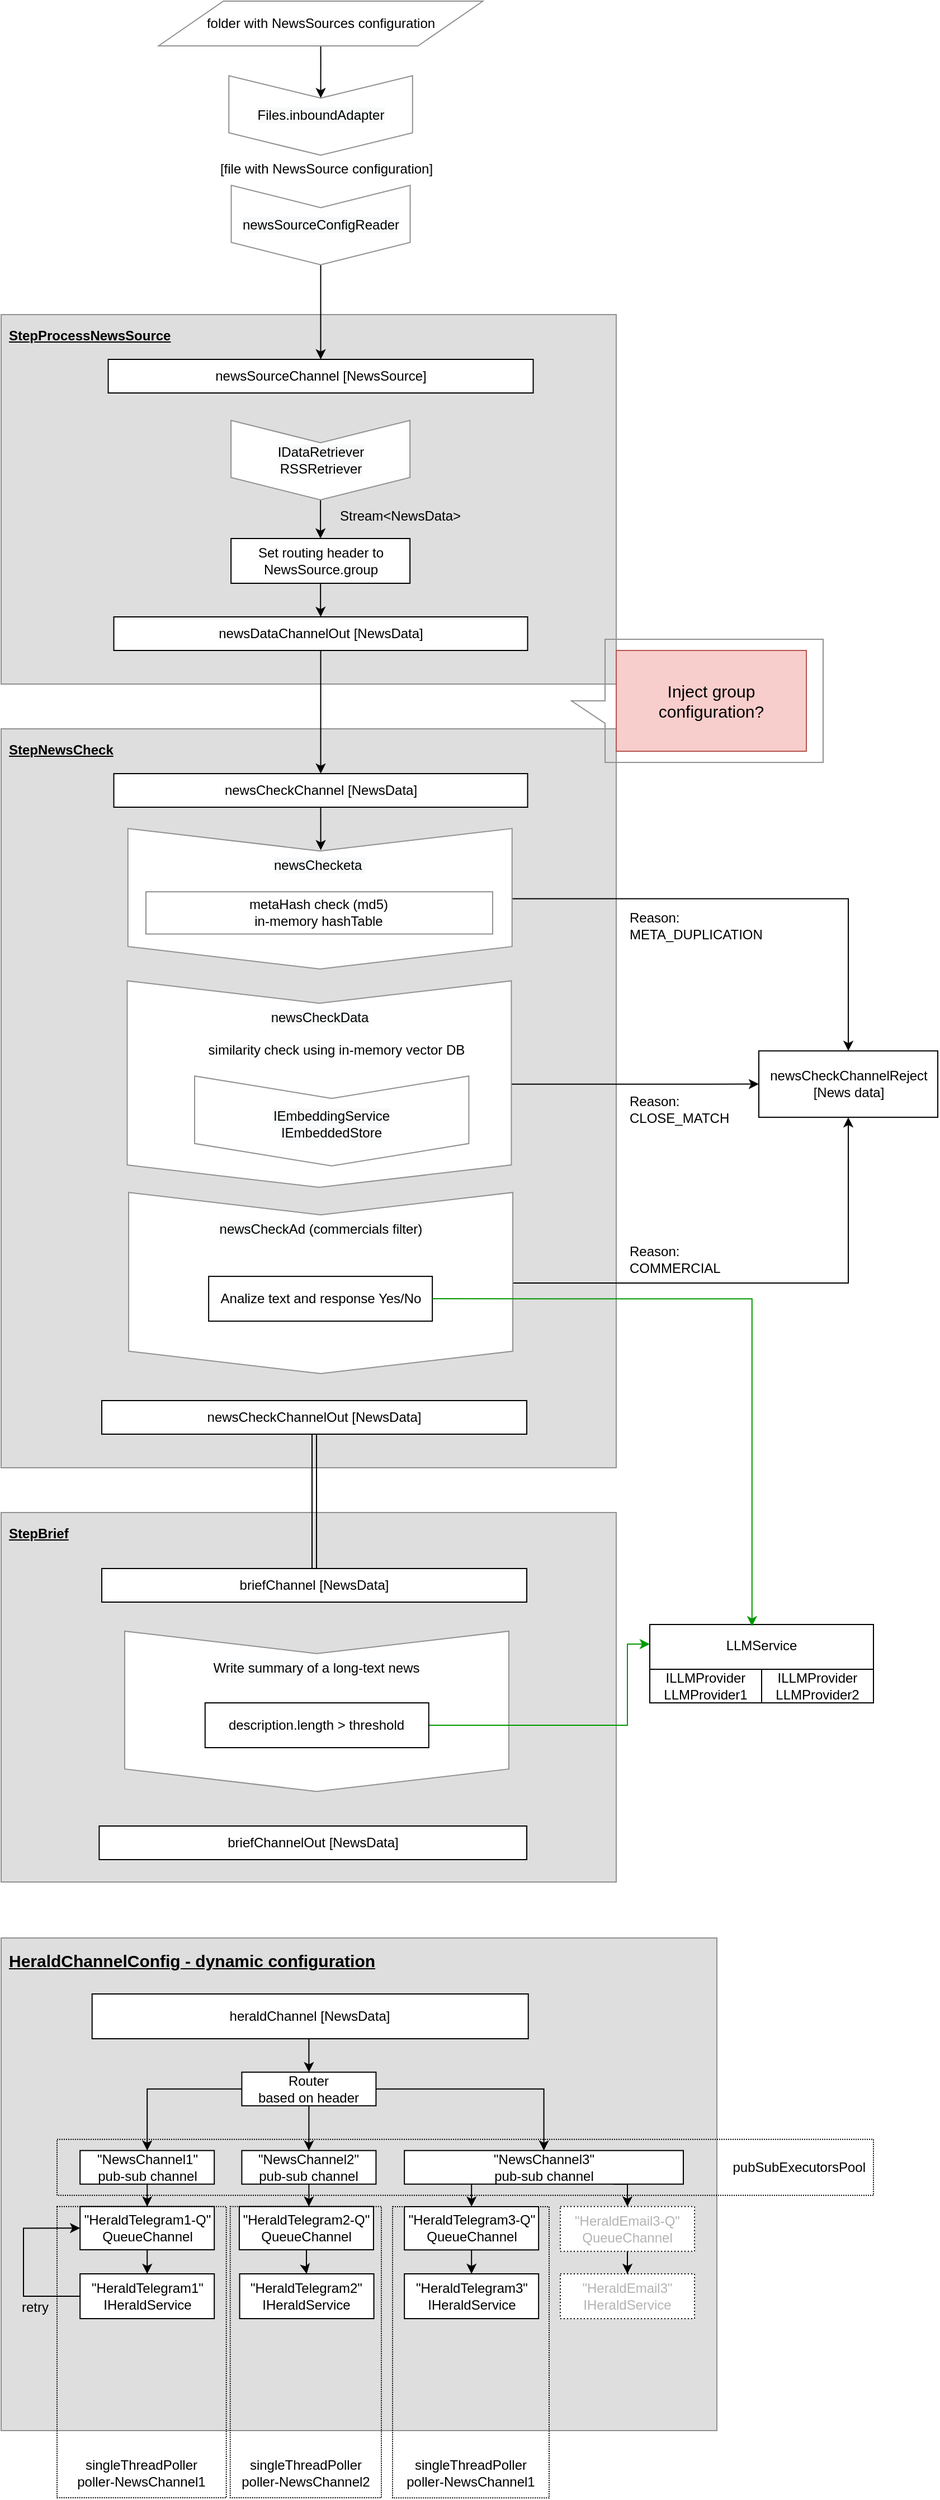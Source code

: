 <mxfile version="12.6.5" type="device"><diagram id="YJlIzjj81U-80XdupKKj" name="Page-1"><mxGraphModel dx="1088" dy="1980" grid="1" gridSize="10" guides="1" tooltips="1" connect="1" arrows="1" fold="1" page="1" pageScale="1" pageWidth="850" pageHeight="1100" math="0" shadow="0"><root><mxCell id="0"/><mxCell id="1" parent="0"/><mxCell id="Nf1EJRCMH-QT5dLcrV_3-40" value="&lt;b&gt;&lt;u&gt;HeraldChannelConfig - dynamic configuration&lt;/u&gt;&lt;/b&gt;" style="rounded=0;whiteSpace=wrap;html=1;labelBackgroundColor=none;strokeColor=#919191;fillColor=#DEDEDE;fontSize=15;fontColor=#000000;align=left;verticalAlign=top;spacingLeft=5;spacingTop=5;" parent="1" vertex="1"><mxGeometry x="90" y="1130" width="640" height="440" as="geometry"/></mxCell><mxCell id="jCOItu03Rqu_tw_Mlgkj-8" value="pubSubExecutorsPool" style="rounded=0;whiteSpace=wrap;html=1;fontColor=#000000;dashed=1;dashPattern=1 1;align=right;spacingLeft=5;labelBackgroundColor=none;fillColor=none;spacingRight=5;" parent="1" vertex="1"><mxGeometry x="140" y="1309.86" width="730" height="50" as="geometry"/></mxCell><mxCell id="Nf1EJRCMH-QT5dLcrV_3-34" value="&lt;b&gt;&lt;u&gt;StepProcessNewsSource&lt;/u&gt;&lt;/b&gt;" style="rounded=0;whiteSpace=wrap;html=1;fillColor=#DEDEDE;verticalAlign=top;align=left;spacingTop=5;spacingLeft=5;strokeColor=#919191;" parent="1" vertex="1"><mxGeometry x="90" y="-320" width="550" height="330" as="geometry"/></mxCell><mxCell id="Nf1EJRCMH-QT5dLcrV_3-16" value="&lt;b&gt;&lt;u&gt;StepBrief&lt;/u&gt;&lt;/b&gt;" style="rounded=0;whiteSpace=wrap;html=1;fillColor=#DEDEDE;align=left;verticalAlign=top;spacingLeft=5;spacingTop=5;strokeColor=#919191;" parent="1" vertex="1"><mxGeometry x="90" y="750" width="550" height="330" as="geometry"/></mxCell><mxCell id="Nf1EJRCMH-QT5dLcrV_3-6" value="&lt;b&gt;&lt;u&gt;StepNewsCheck&lt;/u&gt;&lt;/b&gt;" style="rounded=0;whiteSpace=wrap;html=1;fillColor=#DEDEDE;verticalAlign=top;align=left;spacingTop=5;spacingLeft=5;strokeColor=#919191;" parent="1" vertex="1"><mxGeometry x="90" y="50" width="550" height="660" as="geometry"/></mxCell><mxCell id="Nf1EJRCMH-QT5dLcrV_3-13" style="edgeStyle=orthogonalEdgeStyle;rounded=0;orthogonalLoop=1;jettySize=auto;html=1;entryX=0;entryY=0.5;entryDx=0;entryDy=0;" parent="1" source="Nf1EJRCMH-QT5dLcrV_3-1" target="Nf1EJRCMH-QT5dLcrV_3-9" edge="1"><mxGeometry relative="1" as="geometry"/></mxCell><mxCell id="Nf1EJRCMH-QT5dLcrV_3-27" value="Reason:&lt;br&gt;CLOSE_MATCH" style="text;html=1;align=left;verticalAlign=middle;resizable=0;points=[];labelBackgroundColor=none;" parent="Nf1EJRCMH-QT5dLcrV_3-13" vertex="1" connectable="0"><mxGeometry x="-0.203" y="-2" relative="1" as="geometry"><mxPoint x="15.48" y="20.66" as="offset"/></mxGeometry></mxCell><mxCell id="Nf1EJRCMH-QT5dLcrV_3-1" value="&lt;span style=&quot;background-color: rgb(248 , 249 , 250)&quot;&gt;newsCheckData&lt;/span&gt;&lt;span style=&quot;background-color: rgb(248 , 249 , 250)&quot;&gt;&lt;br&gt;&lt;/span&gt;" style="shape=step;perimeter=stepPerimeter;whiteSpace=wrap;html=1;fixedSize=1;strokeColor=#919191;rotation=90;horizontal=0;verticalAlign=top;spacingTop=19;" parent="1" vertex="1"><mxGeometry x="282.25" y="195.56" width="184.48" height="343.5" as="geometry"/></mxCell><mxCell id="Nf1EJRCMH-QT5dLcrV_3-12" style="edgeStyle=orthogonalEdgeStyle;rounded=0;orthogonalLoop=1;jettySize=auto;html=1;entryX=0.5;entryY=0;entryDx=0;entryDy=0;" parent="1" source="iCFGXTknaJ3eQvbpOWs7-69" target="Nf1EJRCMH-QT5dLcrV_3-9" edge="1"><mxGeometry relative="1" as="geometry"/></mxCell><mxCell id="Nf1EJRCMH-QT5dLcrV_3-26" value="Reason:&lt;br&gt;META_DUPLICATION" style="text;html=1;align=left;verticalAlign=middle;resizable=0;points=[];labelBackgroundColor=none;" parent="Nf1EJRCMH-QT5dLcrV_3-12" vertex="1" connectable="0"><mxGeometry x="-0.169" y="3" relative="1" as="geometry"><mxPoint x="-78.25" y="26.76" as="offset"/></mxGeometry></mxCell><mxCell id="iCFGXTknaJ3eQvbpOWs7-69" value="&lt;span style=&quot;background-color: rgb(248 , 249 , 250)&quot;&gt;newsChecketa&amp;nbsp;&lt;/span&gt;&lt;span style=&quot;background-color: rgb(248 , 249 , 250)&quot;&gt;&lt;br&gt;&lt;/span&gt;" style="shape=step;perimeter=stepPerimeter;whiteSpace=wrap;html=1;fixedSize=1;strokeColor=#919191;rotation=90;horizontal=0;verticalAlign=top;spacingTop=19;" parent="1" vertex="1"><mxGeometry x="312.43" y="30" width="125.38" height="343.5" as="geometry"/></mxCell><mxCell id="iCFGXTknaJ3eQvbpOWs7-1" value="newsSourceChannel [NewsSource]" style="rounded=0;whiteSpace=wrap;html=1;" parent="1" vertex="1"><mxGeometry x="185.76" y="-280" width="380" height="30" as="geometry"/></mxCell><mxCell id="iCFGXTknaJ3eQvbpOWs7-8" style="edgeStyle=orthogonalEdgeStyle;rounded=0;orthogonalLoop=1;jettySize=auto;html=1;entryX=0.5;entryY=0;entryDx=0;entryDy=0;exitX=1;exitY=0.5;exitDx=0;exitDy=0;" parent="1" source="iCFGXTknaJ3eQvbpOWs7-47" target="iCFGXTknaJ3eQvbpOWs7-19" edge="1"><mxGeometry relative="1" as="geometry"><mxPoint x="371.236" as="sourcePoint"/></mxGeometry></mxCell><mxCell id="iCFGXTknaJ3eQvbpOWs7-10" style="edgeStyle=orthogonalEdgeStyle;rounded=0;orthogonalLoop=1;jettySize=auto;html=1;entryX=0.5;entryY=0;entryDx=0;entryDy=0;" parent="1" source="iCFGXTknaJ3eQvbpOWs7-7" target="iCFGXTknaJ3eQvbpOWs7-75" edge="1"><mxGeometry relative="1" as="geometry"/></mxCell><mxCell id="iCFGXTknaJ3eQvbpOWs7-7" value="newsDataChannelOut [NewsData]" style="rounded=0;whiteSpace=wrap;html=1;" parent="1" vertex="1"><mxGeometry x="190.76" y="-50" width="370" height="30" as="geometry"/></mxCell><mxCell id="iCFGXTknaJ3eQvbpOWs7-74" style="edgeStyle=orthogonalEdgeStyle;rounded=0;orthogonalLoop=1;jettySize=auto;html=1;entryX=0.154;entryY=0.498;entryDx=0;entryDy=0;entryPerimeter=0;startArrow=none;startFill=0;fontSize=19;exitX=0.5;exitY=1;exitDx=0;exitDy=0;" parent="1" source="iCFGXTknaJ3eQvbpOWs7-75" target="iCFGXTknaJ3eQvbpOWs7-69" edge="1"><mxGeometry relative="1" as="geometry"/></mxCell><mxCell id="iCFGXTknaJ3eQvbpOWs7-21" style="edgeStyle=orthogonalEdgeStyle;rounded=0;orthogonalLoop=1;jettySize=auto;html=1;entryX=0.5;entryY=0;entryDx=0;entryDy=0;exitX=0.5;exitY=1;exitDx=0;exitDy=0;" parent="1" source="iCFGXTknaJ3eQvbpOWs7-79" target="iCFGXTknaJ3eQvbpOWs7-18" edge="1"><mxGeometry relative="1" as="geometry"><mxPoint x="366.64" y="1020" as="sourcePoint"/></mxGeometry></mxCell><mxCell id="iCFGXTknaJ3eQvbpOWs7-32" style="edgeStyle=orthogonalEdgeStyle;rounded=0;orthogonalLoop=1;jettySize=auto;html=1;entryX=0.5;entryY=0;entryDx=0;entryDy=0;" parent="1" source="iCFGXTknaJ3eQvbpOWs7-15" target="u1qdGR7CQn0A19ae-Ct3-1" edge="1"><mxGeometry relative="1" as="geometry"/></mxCell><mxCell id="iCFGXTknaJ3eQvbpOWs7-15" value="&quot;NewsChannel1&quot;&lt;br&gt;pub-sub channel" style="rounded=0;whiteSpace=wrap;html=1;" parent="1" vertex="1"><mxGeometry x="160.59" y="1319.86" width="120" height="30" as="geometry"/></mxCell><mxCell id="iCFGXTknaJ3eQvbpOWs7-28" style="edgeStyle=orthogonalEdgeStyle;rounded=0;orthogonalLoop=1;jettySize=auto;html=1;" parent="1" source="iCFGXTknaJ3eQvbpOWs7-16" edge="1"><mxGeometry relative="1" as="geometry"><mxPoint x="364.97" y="1370" as="targetPoint"/></mxGeometry></mxCell><mxCell id="iCFGXTknaJ3eQvbpOWs7-16" value="&quot;NewsChannel2&quot;&lt;br&gt;pub-sub channel" style="rounded=0;whiteSpace=wrap;html=1;" parent="1" vertex="1"><mxGeometry x="305.21" y="1319.86" width="120" height="30" as="geometry"/></mxCell><mxCell id="u1qdGR7CQn0A19ae-Ct3-13" style="edgeStyle=orthogonalEdgeStyle;rounded=0;orthogonalLoop=1;jettySize=auto;html=1;entryX=0.5;entryY=0;entryDx=0;entryDy=0;exitX=0.228;exitY=0.974;exitDx=0;exitDy=0;exitPerimeter=0;" parent="1" source="iCFGXTknaJ3eQvbpOWs7-17" target="u1qdGR7CQn0A19ae-Ct3-11" edge="1"><mxGeometry relative="1" as="geometry"/></mxCell><mxCell id="jCOItu03Rqu_tw_Mlgkj-5" style="edgeStyle=orthogonalEdgeStyle;rounded=0;orthogonalLoop=1;jettySize=auto;html=1;entryX=0.5;entryY=0;entryDx=0;entryDy=0;exitX=0.75;exitY=1;exitDx=0;exitDy=0;" parent="1" source="iCFGXTknaJ3eQvbpOWs7-17" target="jCOItu03Rqu_tw_Mlgkj-2" edge="1"><mxGeometry relative="1" as="geometry"/></mxCell><mxCell id="iCFGXTknaJ3eQvbpOWs7-17" value="&quot;NewsChannel3&quot;&lt;br&gt;pub-sub channel" style="rounded=0;whiteSpace=wrap;html=1;" parent="1" vertex="1"><mxGeometry x="450.59" y="1319.86" width="249.41" height="30" as="geometry"/></mxCell><mxCell id="iCFGXTknaJ3eQvbpOWs7-18" value="Router&lt;br&gt;based on header" style="rounded=0;whiteSpace=wrap;html=1;" parent="1" vertex="1"><mxGeometry x="305.21" y="1249.86" width="120" height="30" as="geometry"/></mxCell><mxCell id="iCFGXTknaJ3eQvbpOWs7-20" style="edgeStyle=orthogonalEdgeStyle;rounded=0;orthogonalLoop=1;jettySize=auto;html=1;entryX=0.5;entryY=0;entryDx=0;entryDy=0;" parent="1" source="iCFGXTknaJ3eQvbpOWs7-19" target="iCFGXTknaJ3eQvbpOWs7-7" edge="1"><mxGeometry relative="1" as="geometry"/></mxCell><mxCell id="iCFGXTknaJ3eQvbpOWs7-19" value="Set routing header to NewsSource.group" style="rounded=0;whiteSpace=wrap;html=1;" parent="1" vertex="1"><mxGeometry x="295.57" y="-120" width="160" height="40" as="geometry"/></mxCell><mxCell id="iCFGXTknaJ3eQvbpOWs7-27" value="&quot;HeraldTelegram2&quot;&lt;br&gt;IHeraldService" style="rounded=0;whiteSpace=wrap;html=1;" parent="1" vertex="1"><mxGeometry x="303.28" y="1430.0" width="120" height="40" as="geometry"/></mxCell><mxCell id="NP6dvD-GVCI2xYxM6TaB-1" style="edgeStyle=orthogonalEdgeStyle;rounded=0;orthogonalLoop=1;jettySize=auto;html=1;entryX=0;entryY=0.5;entryDx=0;entryDy=0;exitX=0;exitY=0.5;exitDx=0;exitDy=0;" parent="1" source="iCFGXTknaJ3eQvbpOWs7-31" target="u1qdGR7CQn0A19ae-Ct3-1" edge="1"><mxGeometry relative="1" as="geometry"><Array as="points"><mxPoint x="110" y="1450"/><mxPoint x="110" y="1389"/></Array></mxGeometry></mxCell><mxCell id="NP6dvD-GVCI2xYxM6TaB-2" value="retry" style="text;html=1;align=center;verticalAlign=middle;resizable=0;points=[];labelBackgroundColor=none;" parent="NP6dvD-GVCI2xYxM6TaB-1" vertex="1" connectable="0"><mxGeometry x="-0.432" y="15" relative="1" as="geometry"><mxPoint x="5.61" y="-5.03" as="offset"/></mxGeometry></mxCell><mxCell id="iCFGXTknaJ3eQvbpOWs7-29" value="&quot;HeraldTelegram3&quot;&lt;br&gt;IHeraldService&lt;br&gt;" style="rounded=0;whiteSpace=wrap;html=1;" parent="1" vertex="1"><mxGeometry x="450.59" y="1430.0" width="120" height="40" as="geometry"/></mxCell><mxCell id="iCFGXTknaJ3eQvbpOWs7-31" value="&quot;HeraldTelegram1&quot;&lt;br&gt;IHeraldService&lt;br&gt;" style="rounded=0;whiteSpace=wrap;html=1;" parent="1" vertex="1"><mxGeometry x="160.59" y="1430.0" width="120" height="40" as="geometry"/></mxCell><mxCell id="iCFGXTknaJ3eQvbpOWs7-44" style="edgeStyle=orthogonalEdgeStyle;rounded=0;orthogonalLoop=1;jettySize=auto;html=1;exitX=0.5;exitY=1;exitDx=0;exitDy=0;entryX=0;entryY=0.5;entryDx=0;entryDy=0;" parent="1" source="iCFGXTknaJ3eQvbpOWs7-45" target="iCFGXTknaJ3eQvbpOWs7-38" edge="1"><mxGeometry relative="1" as="geometry"><mxPoint x="375.76" y="-570" as="sourcePoint"/></mxGeometry></mxCell><mxCell id="iCFGXTknaJ3eQvbpOWs7-38" value="&lt;span style=&quot;white-space: normal ; background-color: rgb(248 , 249 , 250)&quot;&gt;Files.inboundAdapter&lt;/span&gt;" style="shape=step;perimeter=stepPerimeter;whiteSpace=wrap;html=1;fixedSize=1;strokeColor=#919191;rotation=90;horizontal=0;" parent="1" vertex="1"><mxGeometry x="340.22" y="-580" width="71.08" height="164.24" as="geometry"/></mxCell><mxCell id="iCFGXTknaJ3eQvbpOWs7-46" style="edgeStyle=orthogonalEdgeStyle;rounded=0;orthogonalLoop=1;jettySize=auto;html=1;entryX=0.5;entryY=0;entryDx=0;entryDy=0;" parent="1" source="iCFGXTknaJ3eQvbpOWs7-39" target="iCFGXTknaJ3eQvbpOWs7-1" edge="1"><mxGeometry relative="1" as="geometry"/></mxCell><mxCell id="iCFGXTknaJ3eQvbpOWs7-39" value="&lt;span style=&quot;white-space: normal ; background-color: rgb(248 , 249 , 250)&quot;&gt;newsSourceConfigReader&lt;/span&gt;" style="shape=step;perimeter=stepPerimeter;whiteSpace=wrap;html=1;fixedSize=1;strokeColor=#919191;rotation=90;horizontal=0;" parent="1" vertex="1"><mxGeometry x="340.22" y="-480" width="71.08" height="160" as="geometry"/></mxCell><mxCell id="iCFGXTknaJ3eQvbpOWs7-45" value="&lt;span style=&quot;white-space: normal&quot;&gt;folder with NewsSources configuration&lt;/span&gt;" style="shape=parallelogram;perimeter=parallelogramPerimeter;whiteSpace=wrap;html=1;strokeColor=#919191;" parent="1" vertex="1"><mxGeometry x="230.76" y="-600" width="290" height="40" as="geometry"/></mxCell><mxCell id="iCFGXTknaJ3eQvbpOWs7-47" value="&lt;span style=&quot;white-space: normal ; background-color: rgb(248 , 249 , 250)&quot;&gt;IDataRetriever&lt;br&gt;RSSRetriever&lt;br&gt;&lt;/span&gt;" style="shape=step;perimeter=stepPerimeter;whiteSpace=wrap;html=1;fixedSize=1;strokeColor=#919191;rotation=90;horizontal=0;" parent="1" vertex="1"><mxGeometry x="340.03" y="-270" width="71.08" height="160" as="geometry"/></mxCell><mxCell id="iCFGXTknaJ3eQvbpOWs7-48" value="[file with NewsSource configuration]" style="text;html=1;strokeColor=none;fillColor=none;align=center;verticalAlign=middle;whiteSpace=wrap;rounded=0;" parent="1" vertex="1"><mxGeometry x="251.14" y="-460" width="260.25" height="20" as="geometry"/></mxCell><mxCell id="iCFGXTknaJ3eQvbpOWs7-49" value="Stream&amp;lt;NewsData&amp;gt;" style="text;html=1;strokeColor=none;fillColor=none;align=left;verticalAlign=middle;whiteSpace=wrap;rounded=0;" parent="1" vertex="1"><mxGeometry x="390.57" y="-150" width="130" height="20" as="geometry"/></mxCell><mxCell id="iCFGXTknaJ3eQvbpOWs7-51" value="&lt;span style=&quot;background-color: rgb(248 , 249 , 250)&quot;&gt;IEmbeddingService&lt;br&gt;IEmbeddedStore&lt;br&gt;&lt;/span&gt;" style="shape=step;perimeter=stepPerimeter;whiteSpace=wrap;html=1;fixedSize=1;strokeColor=#919191;rotation=90;horizontal=0;spacingTop=5;" parent="1" vertex="1"><mxGeometry x="345.45" y="277.66" width="80.31" height="245.17" as="geometry"/></mxCell><mxCell id="iCFGXTknaJ3eQvbpOWs7-70" value="metaHash check (md5)&lt;br&gt;in-memory hashTable" style="rounded=0;whiteSpace=wrap;html=1;strokeColor=#919191;" parent="1" vertex="1"><mxGeometry x="219.49" y="195.56" width="310" height="37.69" as="geometry"/></mxCell><mxCell id="iCFGXTknaJ3eQvbpOWs7-75" value="newsCheckChannel [NewsData]" style="rounded=0;whiteSpace=wrap;html=1;" parent="1" vertex="1"><mxGeometry x="190.76" y="90" width="370" height="30" as="geometry"/></mxCell><mxCell id="iCFGXTknaJ3eQvbpOWs7-81" style="edgeStyle=orthogonalEdgeStyle;rounded=0;orthogonalLoop=1;jettySize=auto;html=1;startArrow=none;startFill=0;fontSize=12;shape=link;entryX=0.5;entryY=0;entryDx=0;entryDy=0;exitX=0.5;exitY=1;exitDx=0;exitDy=0;" parent="1" source="Nf1EJRCMH-QT5dLcrV_3-2" target="Nf1EJRCMH-QT5dLcrV_3-8" edge="1"><mxGeometry relative="1" as="geometry"><mxPoint x="375.828" y="550" as="sourcePoint"/><mxPoint x="376" y="940" as="targetPoint"/></mxGeometry></mxCell><mxCell id="iCFGXTknaJ3eQvbpOWs7-79" value="heraldChannel [NewsData]" style="rounded=0;whiteSpace=wrap;html=1;" parent="1" vertex="1"><mxGeometry x="171.35" y="1180" width="390" height="40" as="geometry"/></mxCell><mxCell id="u1qdGR7CQn0A19ae-Ct3-6" style="edgeStyle=orthogonalEdgeStyle;rounded=0;orthogonalLoop=1;jettySize=auto;html=1;" parent="1" source="u1qdGR7CQn0A19ae-Ct3-1" edge="1"><mxGeometry relative="1" as="geometry"><mxPoint x="220.59" y="1430" as="targetPoint"/></mxGeometry></mxCell><mxCell id="u1qdGR7CQn0A19ae-Ct3-1" value="&quot;HeraldTelegram1-Q&quot;&lt;br&gt;QueueChannel" style="rounded=0;whiteSpace=wrap;html=1;" parent="1" vertex="1"><mxGeometry x="160.59" y="1369.86" width="120" height="38.62" as="geometry"/></mxCell><mxCell id="u1qdGR7CQn0A19ae-Ct3-10" style="edgeStyle=orthogonalEdgeStyle;rounded=0;orthogonalLoop=1;jettySize=auto;html=1;entryX=0.5;entryY=0;entryDx=0;entryDy=0;" parent="1" source="u1qdGR7CQn0A19ae-Ct3-7" target="iCFGXTknaJ3eQvbpOWs7-27" edge="1"><mxGeometry relative="1" as="geometry"/></mxCell><mxCell id="u1qdGR7CQn0A19ae-Ct3-7" value="&quot;HeraldTelegram2-Q&quot;&lt;br&gt;QueueChannel" style="rounded=0;whiteSpace=wrap;html=1;" parent="1" vertex="1"><mxGeometry x="302.97" y="1369.86" width="120" height="38.62" as="geometry"/></mxCell><mxCell id="u1qdGR7CQn0A19ae-Ct3-14" style="edgeStyle=orthogonalEdgeStyle;rounded=0;orthogonalLoop=1;jettySize=auto;html=1;entryX=0.5;entryY=0;entryDx=0;entryDy=0;" parent="1" source="u1qdGR7CQn0A19ae-Ct3-11" target="iCFGXTknaJ3eQvbpOWs7-29" edge="1"><mxGeometry relative="1" as="geometry"/></mxCell><mxCell id="u1qdGR7CQn0A19ae-Ct3-11" value="&quot;HeraldTelegram3-Q&quot;&lt;br&gt;QueueChannel" style="rounded=0;whiteSpace=wrap;html=1;" parent="1" vertex="1"><mxGeometry x="450.59" y="1370.0" width="120" height="38.62" as="geometry"/></mxCell><mxCell id="Nf1EJRCMH-QT5dLcrV_3-2" value="newsCheckChannelOut [NewsData]" style="rounded=0;whiteSpace=wrap;html=1;" parent="1" vertex="1"><mxGeometry x="180" y="650" width="380" height="30" as="geometry"/></mxCell><mxCell id="Nf1EJRCMH-QT5dLcrV_3-8" value="briefChannel [NewsData]" style="rounded=0;whiteSpace=wrap;html=1;" parent="1" vertex="1"><mxGeometry x="180" y="800" width="380" height="30" as="geometry"/></mxCell><mxCell id="Nf1EJRCMH-QT5dLcrV_3-9" value="newsCheckChannelReject &lt;br&gt;[News data]" style="rounded=0;whiteSpace=wrap;html=1;" parent="1" vertex="1"><mxGeometry x="767.51" y="337.67" width="160" height="59.28" as="geometry"/></mxCell><mxCell id="Nf1EJRCMH-QT5dLcrV_3-14" value="&lt;span style=&quot;background-color: rgb(248 , 249 , 250)&quot;&gt;Write summary of a long-text news&lt;br&gt;&lt;/span&gt;" style="shape=step;perimeter=stepPerimeter;whiteSpace=wrap;html=1;fixedSize=1;strokeColor=#919191;rotation=90;horizontal=0;verticalAlign=top;spacingTop=19;" parent="1" vertex="1"><mxGeometry x="300.67" y="755.78" width="143.14" height="343.5" as="geometry"/></mxCell><mxCell id="Nf1EJRCMH-QT5dLcrV_3-15" value="briefChannelOut [NewsData]" style="rounded=0;whiteSpace=wrap;html=1;" parent="1" vertex="1"><mxGeometry x="177.69" y="1030" width="382.31" height="30" as="geometry"/></mxCell><mxCell id="Nf1EJRCMH-QT5dLcrV_3-25" style="edgeStyle=orthogonalEdgeStyle;rounded=0;orthogonalLoop=1;jettySize=auto;html=1;entryX=0;entryY=0.25;entryDx=0;entryDy=0;strokeColor=#009900;" parent="1" source="Nf1EJRCMH-QT5dLcrV_3-23" target="Nf1EJRCMH-QT5dLcrV_3-18" edge="1"><mxGeometry relative="1" as="geometry"><Array as="points"><mxPoint x="650" y="940"/><mxPoint x="650" y="868"/></Array></mxGeometry></mxCell><mxCell id="Nf1EJRCMH-QT5dLcrV_3-23" value="description.length &amp;gt; threshold" style="rounded=0;whiteSpace=wrap;html=1;verticalAlign=middle;spacingTop=0;" parent="1" vertex="1"><mxGeometry x="272.38" y="920" width="200" height="40" as="geometry"/></mxCell><mxCell id="Nf1EJRCMH-QT5dLcrV_3-29" style="edgeStyle=orthogonalEdgeStyle;rounded=0;orthogonalLoop=1;jettySize=auto;html=1;entryX=0.5;entryY=1;entryDx=0;entryDy=0;" parent="1" source="Nf1EJRCMH-QT5dLcrV_3-28" target="Nf1EJRCMH-QT5dLcrV_3-9" edge="1"><mxGeometry relative="1" as="geometry"/></mxCell><mxCell id="Nf1EJRCMH-QT5dLcrV_3-28" value="&lt;span style=&quot;background-color: rgb(248 , 249 , 250)&quot;&gt;newsCheckAd (commercials filter)&lt;/span&gt;&lt;span style=&quot;background-color: rgb(248 , 249 , 250)&quot;&gt;&lt;br&gt;&lt;/span&gt;" style="shape=step;perimeter=stepPerimeter;whiteSpace=wrap;html=1;fixedSize=1;strokeColor=#919191;rotation=90;horizontal=0;verticalAlign=top;spacingTop=19;" parent="1" vertex="1"><mxGeometry x="294.86" y="373.25" width="161.79" height="343.5" as="geometry"/></mxCell><mxCell id="Nf1EJRCMH-QT5dLcrV_3-30" value="Reason:&lt;br&gt;COMMERCIAL" style="text;html=1;align=left;verticalAlign=middle;resizable=0;points=[];autosize=1;" parent="1" vertex="1"><mxGeometry x="650" y="509.06" width="100" height="30" as="geometry"/></mxCell><mxCell id="Nf1EJRCMH-QT5dLcrV_3-32" value="similarity check using in-memory vector DB" style="text;html=1;strokeColor=none;fillColor=none;align=center;verticalAlign=middle;whiteSpace=wrap;rounded=0;labelBackgroundColor=none;fontColor=#000000;" parent="1" vertex="1"><mxGeometry x="260" y="326.81" width="260" height="20" as="geometry"/></mxCell><mxCell id="Nf1EJRCMH-QT5dLcrV_3-35" value="" style="group" parent="1" vertex="1" connectable="0"><mxGeometry x="670" y="850" width="200" height="70" as="geometry"/></mxCell><mxCell id="Nf1EJRCMH-QT5dLcrV_3-18" value="LLMService" style="rounded=0;whiteSpace=wrap;html=1;verticalAlign=top;spacingTop=5;" parent="Nf1EJRCMH-QT5dLcrV_3-35" vertex="1"><mxGeometry width="200" height="70" as="geometry"/></mxCell><mxCell id="Nf1EJRCMH-QT5dLcrV_3-20" value="ILLMProvider&lt;br&gt;LLMProvider1" style="rounded=0;whiteSpace=wrap;html=1;verticalAlign=middle;spacingTop=0;" parent="Nf1EJRCMH-QT5dLcrV_3-35" vertex="1"><mxGeometry y="40" width="100" height="30" as="geometry"/></mxCell><mxCell id="Nf1EJRCMH-QT5dLcrV_3-21" value="ILLMProvider&lt;br&gt;LLMProvider2" style="rounded=0;whiteSpace=wrap;html=1;verticalAlign=middle;spacingTop=0;" parent="Nf1EJRCMH-QT5dLcrV_3-35" vertex="1"><mxGeometry x="100" y="40" width="100" height="30" as="geometry"/></mxCell><mxCell id="Nf1EJRCMH-QT5dLcrV_3-37" value="Analize text and response Yes/No" style="rounded=0;whiteSpace=wrap;html=1;verticalAlign=middle;spacingTop=0;" parent="1" vertex="1"><mxGeometry x="275.57" y="539.06" width="200" height="40" as="geometry"/></mxCell><mxCell id="Nf1EJRCMH-QT5dLcrV_3-31" style="edgeStyle=orthogonalEdgeStyle;rounded=0;orthogonalLoop=1;jettySize=auto;html=1;entryX=0.457;entryY=0.022;entryDx=0;entryDy=0;entryPerimeter=0;strokeColor=#009900;fontColor=#00CC00;exitX=1;exitY=0.5;exitDx=0;exitDy=0;" parent="1" source="Nf1EJRCMH-QT5dLcrV_3-37" target="Nf1EJRCMH-QT5dLcrV_3-18" edge="1"><mxGeometry relative="1" as="geometry"/></mxCell><mxCell id="Nf1EJRCMH-QT5dLcrV_3-38" value="" style="shape=callout;whiteSpace=wrap;html=1;perimeter=calloutPerimeter;labelBackgroundColor=none;strokeColor=#919191;fillColor=none;fontColor=#000000;align=left;rotation=90;" parent="1" vertex="1"><mxGeometry x="657.47" y="-87.46" width="110.04" height="224.99" as="geometry"/></mxCell><mxCell id="Nf1EJRCMH-QT5dLcrV_3-39" value="Inject group configuration?" style="text;html=1;strokeColor=#b85450;fillColor=#f8cecc;align=center;verticalAlign=middle;whiteSpace=wrap;rounded=0;labelBackgroundColor=none;fontSize=15;" parent="1" vertex="1"><mxGeometry x="640" y="-20" width="170" height="90" as="geometry"/></mxCell><mxCell id="jCOItu03Rqu_tw_Mlgkj-1" value="&quot;HeraldEmail3&quot;&lt;br&gt;IHeraldService" style="rounded=0;whiteSpace=wrap;html=1;dashed=1;dashPattern=1 2;fontColor=#B3B3B3;" parent="1" vertex="1"><mxGeometry x="590" y="1430.0" width="120" height="40" as="geometry"/></mxCell><mxCell id="jCOItu03Rqu_tw_Mlgkj-6" style="edgeStyle=orthogonalEdgeStyle;rounded=0;orthogonalLoop=1;jettySize=auto;html=1;entryX=0.5;entryY=0;entryDx=0;entryDy=0;" parent="1" source="jCOItu03Rqu_tw_Mlgkj-2" target="jCOItu03Rqu_tw_Mlgkj-1" edge="1"><mxGeometry relative="1" as="geometry"/></mxCell><mxCell id="jCOItu03Rqu_tw_Mlgkj-2" value="&quot;HeraldEmail3-Q&quot;&lt;br&gt;QueueChannel" style="rounded=0;whiteSpace=wrap;html=1;dashed=1;dashPattern=1 2;fontColor=#B3B3B3;" parent="1" vertex="1"><mxGeometry x="590" y="1369.86" width="120" height="40" as="geometry"/></mxCell><mxCell id="iCFGXTknaJ3eQvbpOWs7-22" style="edgeStyle=orthogonalEdgeStyle;rounded=0;orthogonalLoop=1;jettySize=auto;html=1;" parent="1" source="iCFGXTknaJ3eQvbpOWs7-18" target="iCFGXTknaJ3eQvbpOWs7-15" edge="1"><mxGeometry relative="1" as="geometry"/></mxCell><mxCell id="iCFGXTknaJ3eQvbpOWs7-23" style="edgeStyle=orthogonalEdgeStyle;rounded=0;orthogonalLoop=1;jettySize=auto;html=1;entryX=0.5;entryY=0;entryDx=0;entryDy=0;" parent="1" source="iCFGXTknaJ3eQvbpOWs7-18" target="iCFGXTknaJ3eQvbpOWs7-16" edge="1"><mxGeometry relative="1" as="geometry"/></mxCell><mxCell id="iCFGXTknaJ3eQvbpOWs7-24" style="edgeStyle=orthogonalEdgeStyle;rounded=0;orthogonalLoop=1;jettySize=auto;html=1;entryX=0.5;entryY=0;entryDx=0;entryDy=0;" parent="1" source="iCFGXTknaJ3eQvbpOWs7-18" target="iCFGXTknaJ3eQvbpOWs7-17" edge="1"><mxGeometry relative="1" as="geometry"/></mxCell><mxCell id="jCOItu03Rqu_tw_Mlgkj-11" value="singleThreadPoller&lt;br&gt;poller-NewsChannel1" style="rounded=0;whiteSpace=wrap;html=1;dashed=1;dashPattern=1 1;labelBackgroundColor=none;fillColor=none;fontColor=#000000;align=center;verticalAlign=bottom;spacingBottom=5;" parent="1" vertex="1"><mxGeometry x="140" y="1369.86" width="151.35" height="260.14" as="geometry"/></mxCell><mxCell id="jCOItu03Rqu_tw_Mlgkj-12" value="singleThreadPoller&lt;br&gt;poller-NewsChannel2" style="rounded=0;whiteSpace=wrap;html=1;dashed=1;dashPattern=1 1;labelBackgroundColor=none;fillColor=none;fontColor=#000000;align=center;verticalAlign=bottom;spacingBottom=5;" parent="1" vertex="1"><mxGeometry x="294.86" y="1369.86" width="135.14" height="260.14" as="geometry"/></mxCell><mxCell id="jCOItu03Rqu_tw_Mlgkj-13" value="singleThreadPoller&lt;br&gt;poller-NewsChannel1" style="rounded=0;whiteSpace=wrap;html=1;dashed=1;dashPattern=1 1;labelBackgroundColor=none;fillColor=none;fontColor=#000000;align=center;verticalAlign=bottom;spacingBottom=5;" parent="1" vertex="1"><mxGeometry x="440" y="1370" width="140" height="260.14" as="geometry"/></mxCell></root></mxGraphModel></diagram></mxfile>